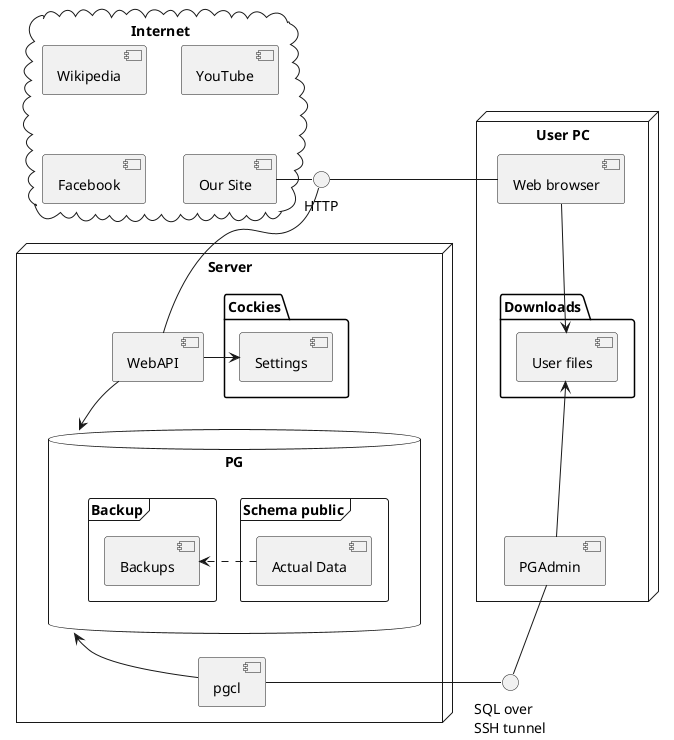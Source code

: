 @startuml components_test
'uncomment the next line to change direction
'left to right direction

'different grouping of components
cloud Internet {
    'different ways of defining components
    [Wikipedia]
    [YouTube] as YT
    component Facebook
    component [Our Site] as Site
    'add hidden relations to organize components
    'using directions
    Wikipedia -[hidden] YT
    YT -[hidden]- Site
    Wikipedia -[hidden]- Facebook
}

'define interface (implicitely) and add direction
Site -right- HTTP

node "User PC" as PC {
    [Web browser] as WB
    folder Downloads {
        [User files] as UF
    }
    'add arrows
    WB --> UF
    [PGAdmin]
    UF <-- PGAdmin
}

HTTP -right- WB

node Server {
    package Cockies {
        [Settings]
    }
    [WebAPI]
    Settings <- WebAPI
    database PG {
        frame "Schema public" {
            [Actual Data] as AD
        }
        frame Backup {
            [Backups]
        }
        Backups <.left. AD
    }
    PG <-up- WebAPI
    [pgcl]
    PG <-- pgcl
}

HTTP -down- WebAPI

'complex interface definition

() "SQL over\nSSH tunnel" as SSH

pgcl -right- SSH

PGAdmin -- SSH

@enduml